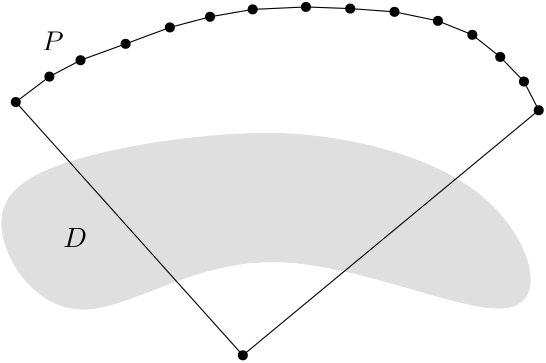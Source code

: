 <?xml version="1.0"?>
<!DOCTYPE ipe SYSTEM "ipe.dtd">
<ipe version="70000" creator="ipe6upgrade">
<info created="D:20061201111702" modified="D:20061201112515"/>
<ipestyle name="ipe6">
<color name="red" value="1 0 0"/>
<color name="green" value="0 1 0"/>
<color name="blue" value="0 0 1"/>
<color name="yellow" value="1 1 0"/>
<color name="gray1" value="0.125"/>
<color name="gray2" value="0.25"/>
<color name="gray3" value="0.375"/>
<color name="gray4" value="0.5"/>
<color name="gray5" value="0.625"/>
<color name="gray6" value="0.75"/>
<color name="gray7" value="0.875"/>
<dashstyle name="dashed" value="[4] 0"/>
<dashstyle name="dotted" value="[1 3] 0"/>
<dashstyle name="dash dotted" value="[4 2 1 2] 0"/>
<dashstyle name="dash dot dotted" value="[4 2 1 2 1 2] 0"/>
<pen name="heavier" value="0.8"/>
<pen name="fat" value="1.2"/>
<pen name="ultrafat" value="2"/>
<textsize name="large" value="\large"/>
<textsize name="Large" value="\Large"/>
<textsize name="LARGE" value="\LARGE"/>
<textsize name="huge" value="\huge"/>
<textsize name="Huge" value="\Huge"/>
<textsize name="small" value="\small"/>
<textsize name="footnote" value="\footnotesize"/>
<textsize name="tiny" value="\tiny"/>
<symbolsize name="small" value="2"/>
<symbolsize name="tiny" value="1.1"/>
<symbolsize name="large" value="5"/>
<arrowsize name="small" value="5"/>
<arrowsize name="tiny" value="3"/>
<arrowsize name="large" value="10"/>
<symbol name="mark/circle(sx)" transformations="translations">
<path fill="sym-stroke">
0.6 0 0 0.6 0 0 e 0.4 0 0 0.4 0 0 e
</path></symbol>
<symbol name="mark/disk(sx)" transformations="translations">
<path fill="sym-stroke">
0.6 0 0 0.6 0 0 e
</path></symbol>
<symbol name="mark/fdisk(sfx)" transformations="translations">
<group><path fill="sym-stroke" fillrule="eofill">
0.6 0 0 0.6 0 0 e 0.4 0 0 0.4 0 0 e
</path><path fill="sym-fill">
0.4 0 0 0.4 0 0 e
</path></group></symbol>
<symbol name="mark/box(sx)" transformations="translations">
<path fill="sym-stroke" fillrule="eofill">
-0.6 -0.6 m 0.6 -0.6 l 0.6 0.6 l -0.6 0.6 l h -0.4 -0.4 m 0.4 -0.4 l 0.4 0.4 l -0.4 0.4 l h</path></symbol>
<symbol name="mark/square(sx)" transformations="translations">
<path fill="sym-stroke">
-0.6 -0.6 m 0.6 -0.6 l 0.6 0.6 l -0.6 0.6 l h</path></symbol>
<symbol name="mark/fsquare(sfx)" transformations="translations">
<group><path fill="sym-stroke" fillrule="eofill">
-0.6 -0.6 m 0.6 -0.6 l 0.6 0.6 l -0.6 0.6 l h-0.4 -0.4 m 0.4 -0.4 l 0.4 0.4 l -0.4 0.4 l h</path><path fill="sym-fill">
-0.4 -0.4 m 0.4 -0.4 l 0.4 0.4 l -0.4 0.4 l h</path></group></symbol>
<symbol name="mark/cross(sx)" transformations="translations">
<group><path fill="sym-stroke">
-0.43 -0.57 m 0.57 0.43 l 0.43 0.57 l -0.57 -0.43 l h</path><path fill="sym-stroke">
-0.43 0.57 m 0.57 -0.43 l 0.43 -0.57 l -0.57 0.43 l h</path>
</group></symbol>
<textstyle name="center" begin="\begin{center}"
end="\end{center}"/>
<textstyle name="itemize" begin="\begin{itemize}"
end="\end{itemize}"/>
<textstyle name="item" begin="\begin{itemize}\item{}"
end="\end{itemize}"/>
</ipestyle>
<page>
<layer name="alpha"/>
<view layers="alpha" active="alpha"/>
<path layer="alpha" stroke="gray7" pen="normal" fill="gray7">
357.515 178.748
296.516 199.503
251.463 200.262
193.247 190.897
161.356 172.167
196.032 118.508
262.599 170.902
374.474 117.495 u
</path>
<path stroke="black" pen="normal" matrix="0.5 0 0 0.5 136.897 89.9427">
81.0656 241.541 m
244.541 59.1803 l
457.59 235.639 l
446.967 256.295 l
429.852 274 l
409.787 289.934 l
385 299.967 l
353.721 306.459 l
321.852 308.82 l
289.984 310 l
251.623 308.23 l
220.934 302.918 l
192.016 295.246 l
160.148 283.443 l
127.689 271.639 l
105.262 259.836 l
h
</path>
<text stroke="black" matrix="0.5 0 0 0.5 136.897 89.9427" pos="99.9508 278.721" type="label" transformations="translations" valign="bottom" size="normal">$P$</text>
<use name="mark/disk(sx)" pos="81.0656 241.541" matrix="0.5 0 0 0.5 136.897 89.9427" size="normal" stroke="black"/>
<use name="mark/disk(sx)" pos="105.262 259.836" matrix="0.5 0 0 0.5 136.897 89.9427" size="normal" stroke="black"/>
<use name="mark/disk(sx)" pos="127.689 271.639" matrix="0.5 0 0 0.5 136.897 89.9427" size="normal" stroke="black"/>
<use name="mark/disk(sx)" pos="160.148 283.443" matrix="0.5 0 0 0.5 136.897 89.9427" size="normal" stroke="black"/>
<use name="mark/disk(sx)" pos="192.016 295.246" matrix="0.5 0 0 0.5 136.897 89.9427" size="normal" stroke="black"/>
<use name="mark/disk(sx)" pos="220.934 302.918" matrix="0.5 0 0 0.5 136.897 89.9427" size="normal" stroke="black"/>
<use name="mark/disk(sx)" pos="251.623 308.23" matrix="0.5 0 0 0.5 136.897 89.9427" size="normal" stroke="black"/>
<use name="mark/disk(sx)" pos="289.984 310" matrix="0.5 0 0 0.5 136.897 89.9427" size="normal" stroke="black"/>
<use name="mark/disk(sx)" pos="321.852 308.82" matrix="0.5 0 0 0.5 136.897 89.9427" size="normal" stroke="black"/>
<use name="mark/disk(sx)" pos="353.721 306.459" matrix="0.5 0 0 0.5 136.897 89.9427" size="normal" stroke="black"/>
<use name="mark/disk(sx)" pos="385 299.967" matrix="0.5 0 0 0.5 136.897 89.9427" size="normal" stroke="black"/>
<use name="mark/disk(sx)" pos="409.787 289.934" matrix="0.5 0 0 0.5 136.897 89.9427" size="normal" stroke="black"/>
<use name="mark/disk(sx)" pos="429.852 274" matrix="0.5 0 0 0.5 136.897 89.9427" size="normal" stroke="black"/>
<use name="mark/disk(sx)" pos="446.967 256.295" matrix="0.5 0 0 0.5 136.897 89.9427" size="normal" stroke="black"/>
<use name="mark/disk(sx)" pos="457.59 235.639" matrix="0.5 0 0 0.5 136.897 89.9427" size="normal" stroke="black"/>
<use name="mark/disk(sx)" pos="244.541 59.1803" matrix="0.5 0 0 0.5 136.897 89.9427" size="normal" stroke="black"/>
<text stroke="black" pos="194.513 158.499" type="label" transformations="translations" valign="bottom" size="normal">$D$</text>
</page>
</ipe>
